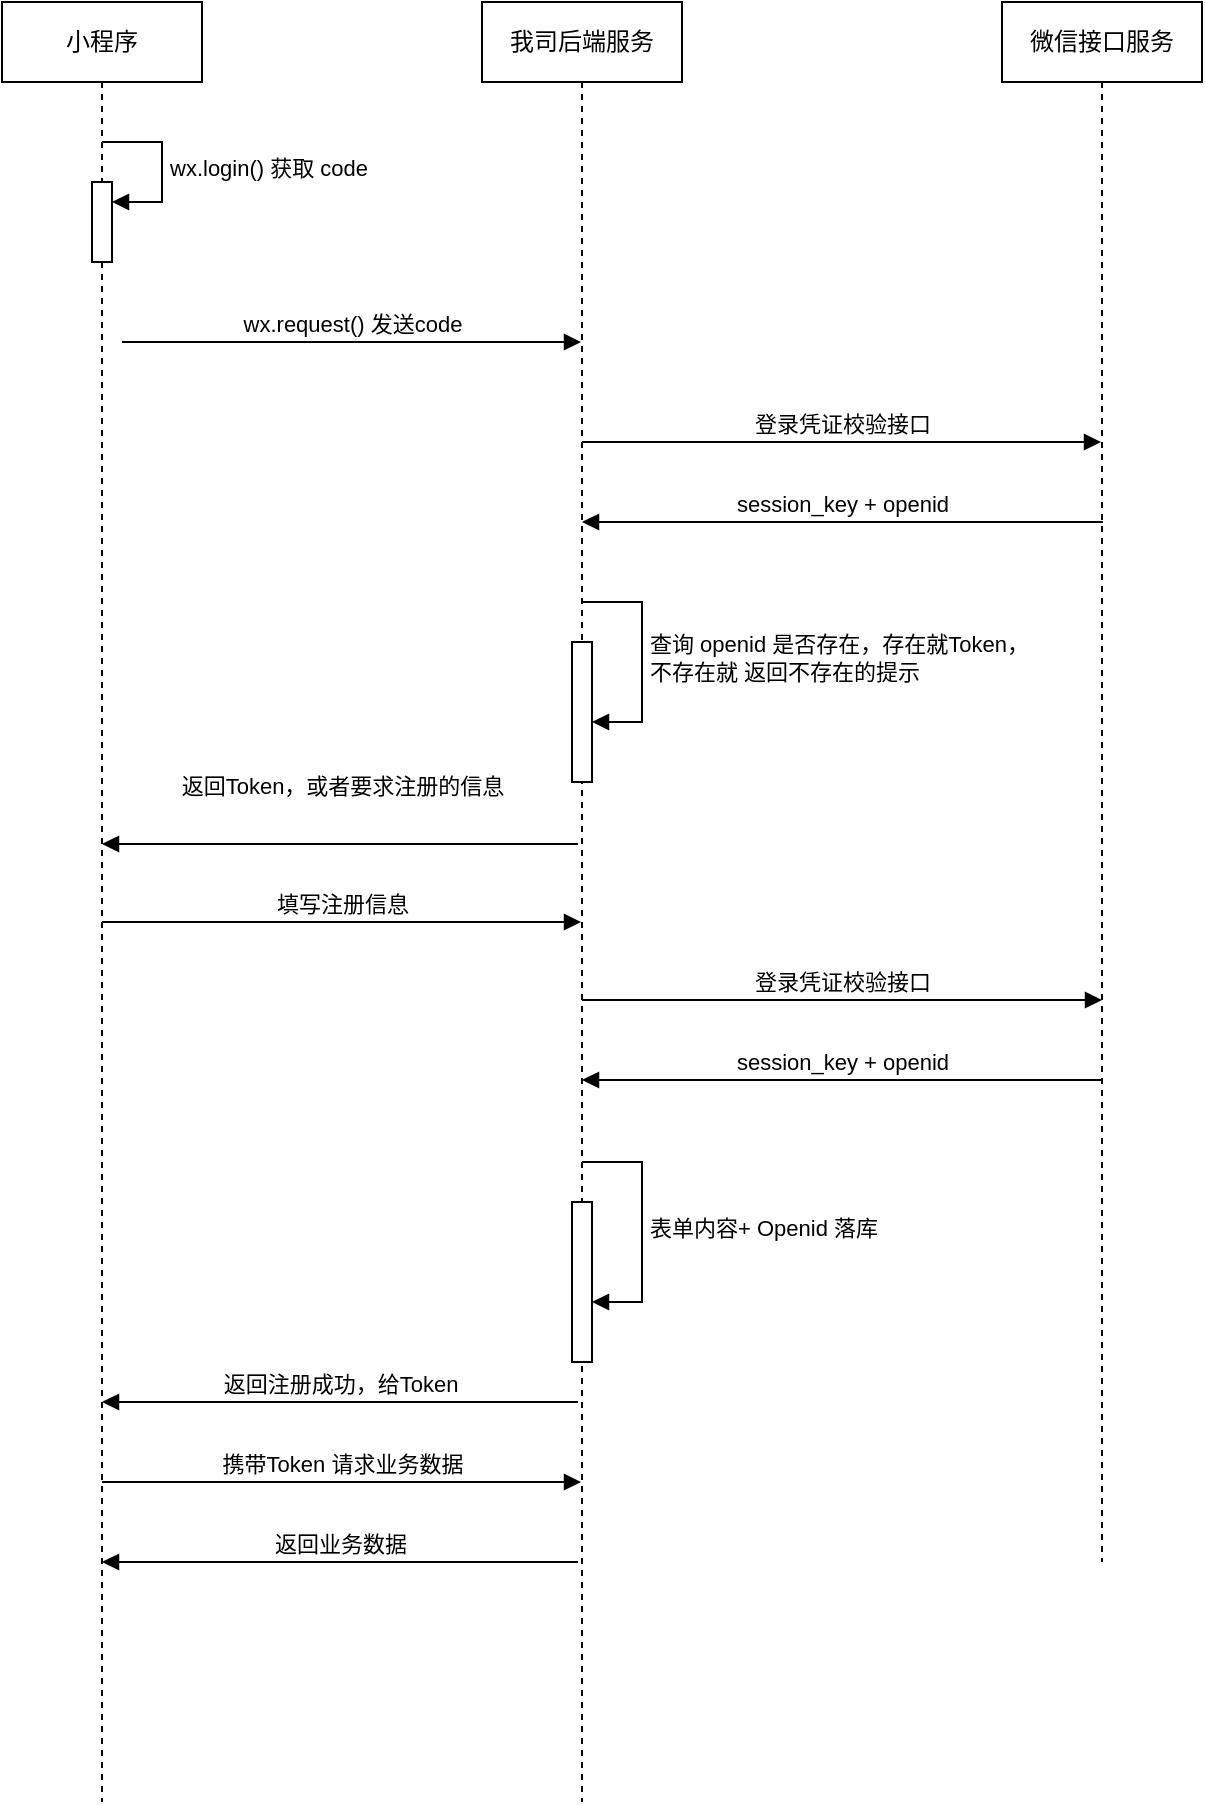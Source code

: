 <mxfile version="24.7.7">
  <diagram name="Page-1" id="V9NgASokgTSKXnHJAy7e">
    <mxGraphModel dx="1674" dy="780" grid="1" gridSize="10" guides="1" tooltips="1" connect="1" arrows="1" fold="1" page="1" pageScale="1" pageWidth="827" pageHeight="1169" math="0" shadow="0">
      <root>
        <mxCell id="0" />
        <mxCell id="1" parent="0" />
        <mxCell id="haXZpG6AN5WhQmOplLyw-1" value="小程序" style="shape=umlLifeline;perimeter=lifelinePerimeter;whiteSpace=wrap;html=1;container=1;dropTarget=0;collapsible=0;recursiveResize=0;outlineConnect=0;portConstraint=eastwest;newEdgeStyle={&quot;curved&quot;:0,&quot;rounded&quot;:0};" vertex="1" parent="1">
          <mxGeometry x="70" y="100" width="100" height="900" as="geometry" />
        </mxCell>
        <mxCell id="haXZpG6AN5WhQmOplLyw-6" value="" style="html=1;points=[[0,0,0,0,5],[0,1,0,0,-5],[1,0,0,0,5],[1,1,0,0,-5]];perimeter=orthogonalPerimeter;outlineConnect=0;targetShapes=umlLifeline;portConstraint=eastwest;newEdgeStyle={&quot;curved&quot;:0,&quot;rounded&quot;:0};" vertex="1" parent="haXZpG6AN5WhQmOplLyw-1">
          <mxGeometry x="45" y="90" width="10" height="40" as="geometry" />
        </mxCell>
        <mxCell id="haXZpG6AN5WhQmOplLyw-7" value="wx.login() 获取 code" style="html=1;align=left;spacingLeft=2;endArrow=block;rounded=0;edgeStyle=orthogonalEdgeStyle;curved=0;rounded=0;" edge="1" target="haXZpG6AN5WhQmOplLyw-6" parent="haXZpG6AN5WhQmOplLyw-1">
          <mxGeometry relative="1" as="geometry">
            <mxPoint x="50" y="70" as="sourcePoint" />
            <Array as="points">
              <mxPoint x="80" y="100" />
            </Array>
          </mxGeometry>
        </mxCell>
        <mxCell id="haXZpG6AN5WhQmOplLyw-2" value="我司后端服务" style="shape=umlLifeline;perimeter=lifelinePerimeter;whiteSpace=wrap;html=1;container=1;dropTarget=0;collapsible=0;recursiveResize=0;outlineConnect=0;portConstraint=eastwest;newEdgeStyle={&quot;curved&quot;:0,&quot;rounded&quot;:0};" vertex="1" parent="1">
          <mxGeometry x="310" y="100" width="100" height="900" as="geometry" />
        </mxCell>
        <mxCell id="haXZpG6AN5WhQmOplLyw-11" value="" style="html=1;points=[[0,0,0,0,5],[0,1,0,0,-5],[1,0,0,0,5],[1,1,0,0,-5]];perimeter=orthogonalPerimeter;outlineConnect=0;targetShapes=umlLifeline;portConstraint=eastwest;newEdgeStyle={&quot;curved&quot;:0,&quot;rounded&quot;:0};" vertex="1" parent="haXZpG6AN5WhQmOplLyw-2">
          <mxGeometry x="45" y="320" width="10" height="70" as="geometry" />
        </mxCell>
        <mxCell id="haXZpG6AN5WhQmOplLyw-12" value="查询 openid 是否存在，存在就Token，&lt;br&gt;不存在就 返回不存在的提示" style="html=1;align=left;spacingLeft=2;endArrow=block;rounded=0;edgeStyle=orthogonalEdgeStyle;curved=0;rounded=0;" edge="1" target="haXZpG6AN5WhQmOplLyw-11" parent="haXZpG6AN5WhQmOplLyw-2">
          <mxGeometry relative="1" as="geometry">
            <mxPoint x="50" y="300" as="sourcePoint" />
            <Array as="points">
              <mxPoint x="80" y="300" />
              <mxPoint x="80" y="360" />
            </Array>
          </mxGeometry>
        </mxCell>
        <mxCell id="haXZpG6AN5WhQmOplLyw-17" value="" style="html=1;points=[[0,0,0,0,5],[0,1,0,0,-5],[1,0,0,0,5],[1,1,0,0,-5]];perimeter=orthogonalPerimeter;outlineConnect=0;targetShapes=umlLifeline;portConstraint=eastwest;newEdgeStyle={&quot;curved&quot;:0,&quot;rounded&quot;:0};" vertex="1" parent="haXZpG6AN5WhQmOplLyw-2">
          <mxGeometry x="45" y="600" width="10" height="80" as="geometry" />
        </mxCell>
        <mxCell id="haXZpG6AN5WhQmOplLyw-18" value="表单内容+ Openid 落库" style="html=1;align=left;spacingLeft=2;endArrow=block;rounded=0;edgeStyle=orthogonalEdgeStyle;curved=0;rounded=0;" edge="1" target="haXZpG6AN5WhQmOplLyw-17" parent="haXZpG6AN5WhQmOplLyw-2">
          <mxGeometry relative="1" as="geometry">
            <mxPoint x="50" y="580" as="sourcePoint" />
            <Array as="points">
              <mxPoint x="80" y="580" />
              <mxPoint x="80" y="650" />
            </Array>
          </mxGeometry>
        </mxCell>
        <mxCell id="haXZpG6AN5WhQmOplLyw-3" value="微信接口服务" style="shape=umlLifeline;perimeter=lifelinePerimeter;whiteSpace=wrap;html=1;container=1;dropTarget=0;collapsible=0;recursiveResize=0;outlineConnect=0;portConstraint=eastwest;newEdgeStyle={&quot;curved&quot;:0,&quot;rounded&quot;:0};" vertex="1" parent="1">
          <mxGeometry x="570" y="100" width="100" height="780" as="geometry" />
        </mxCell>
        <mxCell id="haXZpG6AN5WhQmOplLyw-8" value="wx.request() 发送code" style="html=1;verticalAlign=bottom;endArrow=block;curved=0;rounded=0;" edge="1" parent="1" target="haXZpG6AN5WhQmOplLyw-2">
          <mxGeometry width="80" relative="1" as="geometry">
            <mxPoint x="130" y="270" as="sourcePoint" />
            <mxPoint x="210" y="270" as="targetPoint" />
          </mxGeometry>
        </mxCell>
        <mxCell id="haXZpG6AN5WhQmOplLyw-9" value="登录凭证校验接口" style="html=1;verticalAlign=bottom;endArrow=block;curved=0;rounded=0;" edge="1" parent="1" target="haXZpG6AN5WhQmOplLyw-3">
          <mxGeometry width="80" relative="1" as="geometry">
            <mxPoint x="360" y="320" as="sourcePoint" />
            <mxPoint x="440" y="320" as="targetPoint" />
          </mxGeometry>
        </mxCell>
        <mxCell id="haXZpG6AN5WhQmOplLyw-10" value="session_key + openid" style="html=1;verticalAlign=bottom;endArrow=block;curved=0;rounded=0;" edge="1" parent="1" target="haXZpG6AN5WhQmOplLyw-2">
          <mxGeometry x="0.004" width="80" relative="1" as="geometry">
            <mxPoint x="620.5" y="360" as="sourcePoint" />
            <mxPoint x="420" y="360" as="targetPoint" />
            <mxPoint as="offset" />
          </mxGeometry>
        </mxCell>
        <mxCell id="haXZpG6AN5WhQmOplLyw-13" value="返回Token，或者要求注册的信息" style="html=1;verticalAlign=bottom;endArrow=block;curved=0;rounded=0;" edge="1" parent="1" target="haXZpG6AN5WhQmOplLyw-1">
          <mxGeometry x="-0.005" y="-20" width="80" relative="1" as="geometry">
            <mxPoint x="358" y="521" as="sourcePoint" />
            <mxPoint x="257.5" y="521" as="targetPoint" />
            <Array as="points">
              <mxPoint x="318" y="521" />
            </Array>
            <mxPoint as="offset" />
          </mxGeometry>
        </mxCell>
        <mxCell id="haXZpG6AN5WhQmOplLyw-14" value="填写注册信息" style="html=1;verticalAlign=bottom;endArrow=block;curved=0;rounded=0;" edge="1" parent="1" target="haXZpG6AN5WhQmOplLyw-2">
          <mxGeometry x="0.002" width="80" relative="1" as="geometry">
            <mxPoint x="120" y="560" as="sourcePoint" />
            <mxPoint x="200" y="560" as="targetPoint" />
            <mxPoint as="offset" />
          </mxGeometry>
        </mxCell>
        <mxCell id="haXZpG6AN5WhQmOplLyw-15" value="登录凭证校验接口" style="html=1;verticalAlign=bottom;endArrow=block;curved=0;rounded=0;" edge="1" parent="1">
          <mxGeometry width="80" relative="1" as="geometry">
            <mxPoint x="360" y="599" as="sourcePoint" />
            <mxPoint x="620" y="599" as="targetPoint" />
          </mxGeometry>
        </mxCell>
        <mxCell id="haXZpG6AN5WhQmOplLyw-16" value="session_key + openid" style="html=1;verticalAlign=bottom;endArrow=block;curved=0;rounded=0;" edge="1" parent="1">
          <mxGeometry x="0.004" width="80" relative="1" as="geometry">
            <mxPoint x="620.5" y="639" as="sourcePoint" />
            <mxPoint x="360" y="639" as="targetPoint" />
            <mxPoint as="offset" />
          </mxGeometry>
        </mxCell>
        <mxCell id="haXZpG6AN5WhQmOplLyw-19" value="返回注册成功，给Token" style="html=1;verticalAlign=bottom;endArrow=block;curved=0;rounded=0;" edge="1" parent="1" target="haXZpG6AN5WhQmOplLyw-1">
          <mxGeometry width="80" relative="1" as="geometry">
            <mxPoint x="358" y="800" as="sourcePoint" />
            <mxPoint x="197.5" y="800" as="targetPoint" />
          </mxGeometry>
        </mxCell>
        <mxCell id="haXZpG6AN5WhQmOplLyw-20" value="携带Token 请求业务数据" style="html=1;verticalAlign=bottom;endArrow=block;curved=0;rounded=0;" edge="1" parent="1" target="haXZpG6AN5WhQmOplLyw-2">
          <mxGeometry width="80" relative="1" as="geometry">
            <mxPoint x="120" y="840" as="sourcePoint" />
            <mxPoint x="200" y="840" as="targetPoint" />
          </mxGeometry>
        </mxCell>
        <mxCell id="haXZpG6AN5WhQmOplLyw-21" value="返回业务数据" style="html=1;verticalAlign=bottom;endArrow=block;curved=0;rounded=0;" edge="1" parent="1" target="haXZpG6AN5WhQmOplLyw-1">
          <mxGeometry width="80" relative="1" as="geometry">
            <mxPoint x="358" y="880" as="sourcePoint" />
            <mxPoint x="237.5" y="880" as="targetPoint" />
          </mxGeometry>
        </mxCell>
      </root>
    </mxGraphModel>
  </diagram>
</mxfile>
